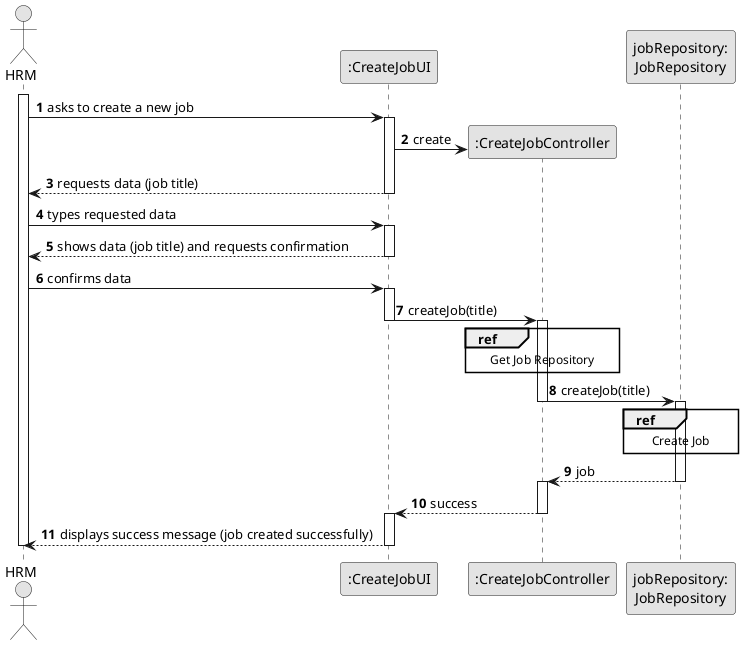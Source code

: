 @startuml
skinparam monochrome true
skinparam packageStyle rectangle
skinparam shadowing false

autonumber

'hide footbox
actor "HRM" as Employee
participant ":CreateJobUI" as UI
participant ":CreateJobController" as CTRL
participant "jobRepository:\nJobRepository" as jobRepository

activate Employee

Employee -> UI : asks to create a new job
activate UI

UI -> CTRL** : create

UI --> Employee : requests data (job title)
deactivate UI

Employee -> UI : types requested data
activate UI

UI --> Employee : shows data (job title) and requests confirmation
deactivate UI

Employee -> UI : confirms data
activate UI

UI -> CTRL : createJob(title)
deactivate UI
activate CTRL
        ref over CTRL
            Get Job Repository
        end ref

CTRL -> jobRepository : createJob(title)
deactivate CTRL
activate jobRepository

        ref over jobRepository
            Create Job
        end ref

    deactivate jobRepository

jobRepository --> CTRL : job
deactivate jobRepository
activate CTRL
deactivate jobRepository

CTRL --> UI : success
deactivate CTRL
activate UI
UI --> Employee : displays success message (job created successfully)

deactivate UI
deactivate Employee

@enduml
